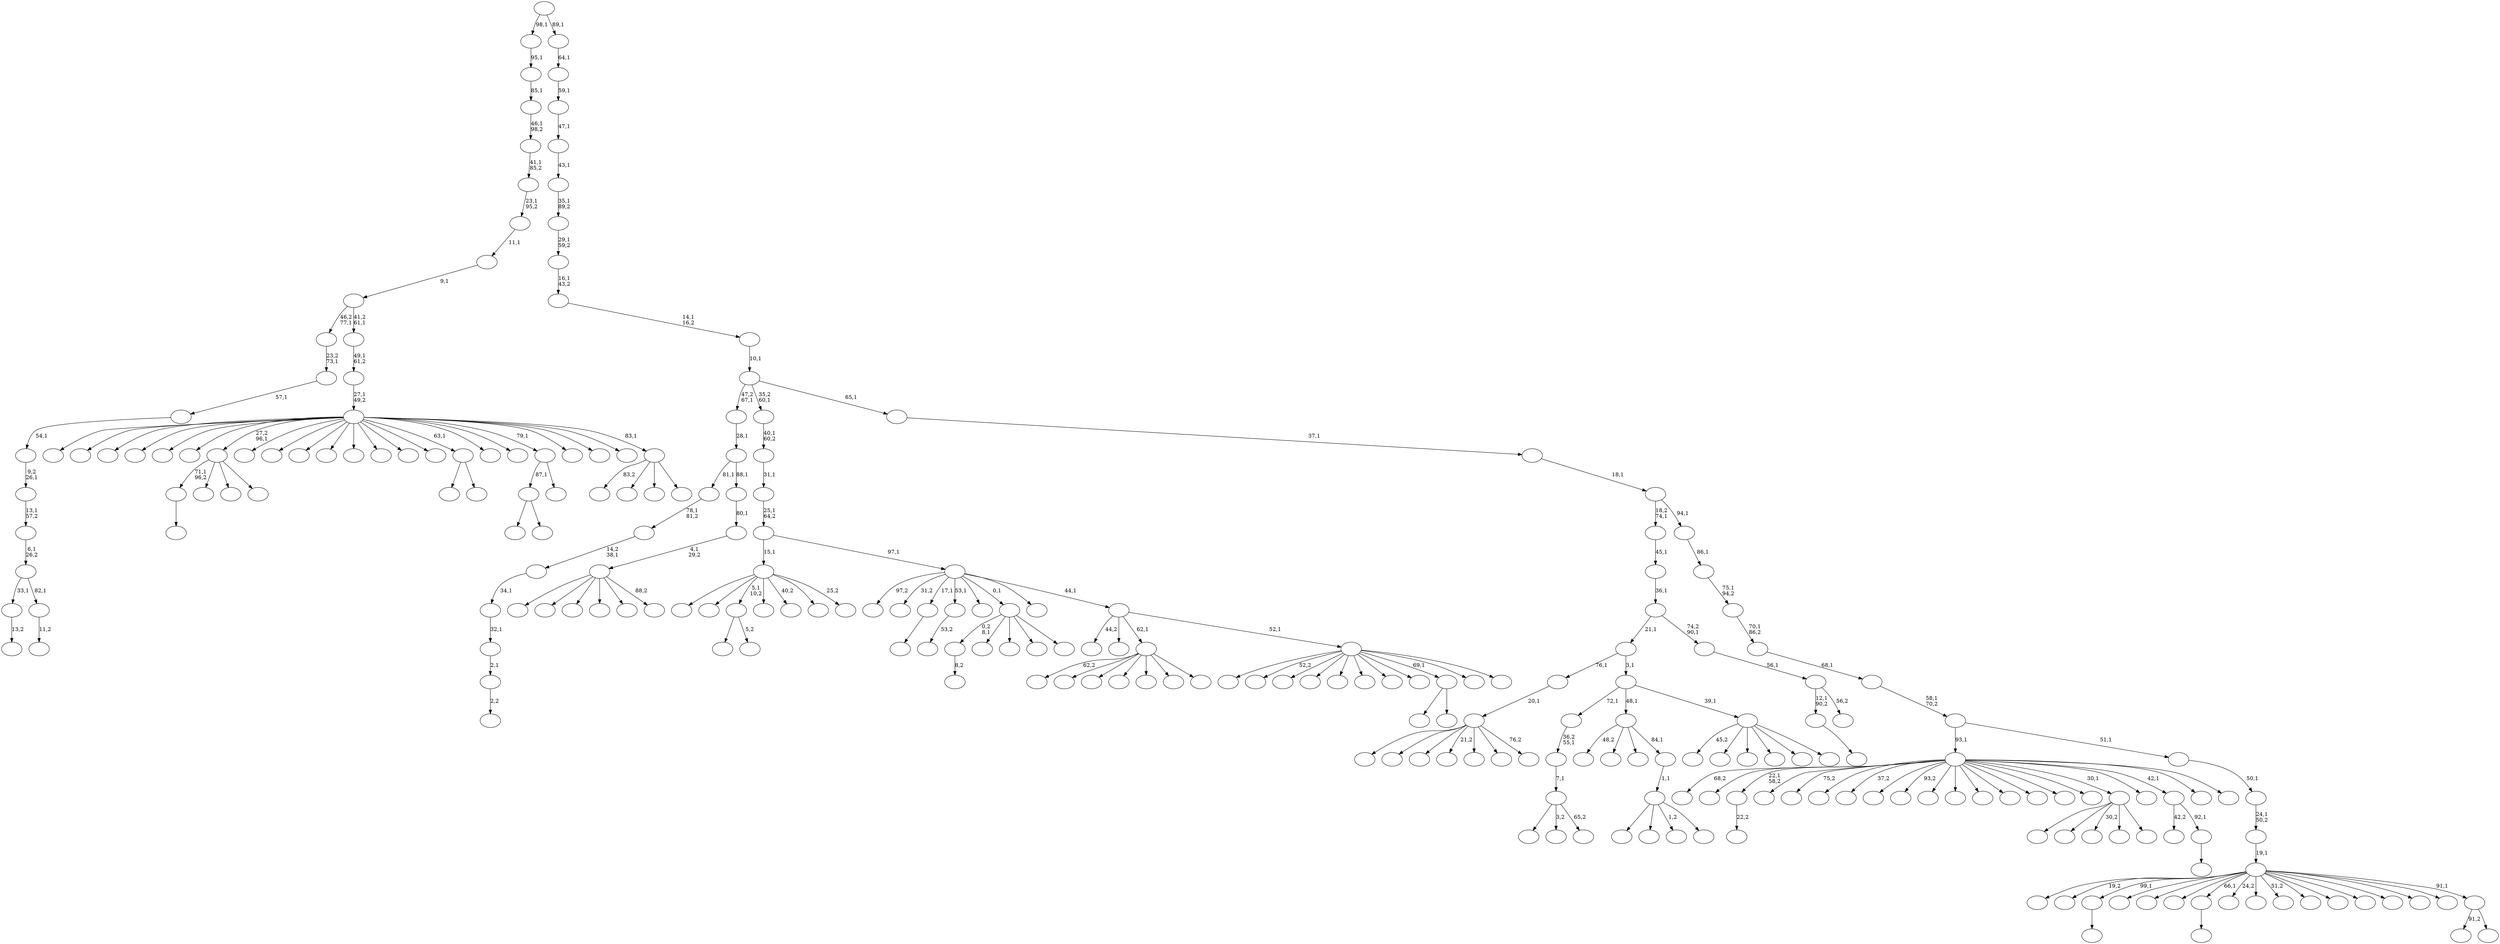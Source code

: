 digraph T {
	250 [label=""]
	249 [label=""]
	248 [label=""]
	247 [label=""]
	246 [label=""]
	245 [label=""]
	244 [label=""]
	243 [label=""]
	242 [label=""]
	241 [label=""]
	240 [label=""]
	239 [label=""]
	238 [label=""]
	237 [label=""]
	236 [label=""]
	235 [label=""]
	234 [label=""]
	233 [label=""]
	232 [label=""]
	231 [label=""]
	230 [label=""]
	229 [label=""]
	228 [label=""]
	227 [label=""]
	226 [label=""]
	225 [label=""]
	224 [label=""]
	223 [label=""]
	222 [label=""]
	221 [label=""]
	220 [label=""]
	219 [label=""]
	218 [label=""]
	217 [label=""]
	216 [label=""]
	215 [label=""]
	214 [label=""]
	213 [label=""]
	212 [label=""]
	211 [label=""]
	210 [label=""]
	209 [label=""]
	208 [label=""]
	207 [label=""]
	206 [label=""]
	205 [label=""]
	204 [label=""]
	203 [label=""]
	202 [label=""]
	201 [label=""]
	200 [label=""]
	199 [label=""]
	198 [label=""]
	197 [label=""]
	196 [label=""]
	195 [label=""]
	194 [label=""]
	193 [label=""]
	192 [label=""]
	191 [label=""]
	190 [label=""]
	189 [label=""]
	188 [label=""]
	187 [label=""]
	186 [label=""]
	185 [label=""]
	184 [label=""]
	183 [label=""]
	182 [label=""]
	181 [label=""]
	180 [label=""]
	179 [label=""]
	178 [label=""]
	177 [label=""]
	176 [label=""]
	175 [label=""]
	174 [label=""]
	173 [label=""]
	172 [label=""]
	171 [label=""]
	170 [label=""]
	169 [label=""]
	168 [label=""]
	167 [label=""]
	166 [label=""]
	165 [label=""]
	164 [label=""]
	163 [label=""]
	162 [label=""]
	161 [label=""]
	160 [label=""]
	159 [label=""]
	158 [label=""]
	157 [label=""]
	156 [label=""]
	155 [label=""]
	154 [label=""]
	153 [label=""]
	152 [label=""]
	151 [label=""]
	150 [label=""]
	149 [label=""]
	148 [label=""]
	147 [label=""]
	146 [label=""]
	145 [label=""]
	144 [label=""]
	143 [label=""]
	142 [label=""]
	141 [label=""]
	140 [label=""]
	139 [label=""]
	138 [label=""]
	137 [label=""]
	136 [label=""]
	135 [label=""]
	134 [label=""]
	133 [label=""]
	132 [label=""]
	131 [label=""]
	130 [label=""]
	129 [label=""]
	128 [label=""]
	127 [label=""]
	126 [label=""]
	125 [label=""]
	124 [label=""]
	123 [label=""]
	122 [label=""]
	121 [label=""]
	120 [label=""]
	119 [label=""]
	118 [label=""]
	117 [label=""]
	116 [label=""]
	115 [label=""]
	114 [label=""]
	113 [label=""]
	112 [label=""]
	111 [label=""]
	110 [label=""]
	109 [label=""]
	108 [label=""]
	107 [label=""]
	106 [label=""]
	105 [label=""]
	104 [label=""]
	103 [label=""]
	102 [label=""]
	101 [label=""]
	100 [label=""]
	99 [label=""]
	98 [label=""]
	97 [label=""]
	96 [label=""]
	95 [label=""]
	94 [label=""]
	93 [label=""]
	92 [label=""]
	91 [label=""]
	90 [label=""]
	89 [label=""]
	88 [label=""]
	87 [label=""]
	86 [label=""]
	85 [label=""]
	84 [label=""]
	83 [label=""]
	82 [label=""]
	81 [label=""]
	80 [label=""]
	79 [label=""]
	78 [label=""]
	77 [label=""]
	76 [label=""]
	75 [label=""]
	74 [label=""]
	73 [label=""]
	72 [label=""]
	71 [label=""]
	70 [label=""]
	69 [label=""]
	68 [label=""]
	67 [label=""]
	66 [label=""]
	65 [label=""]
	64 [label=""]
	63 [label=""]
	62 [label=""]
	61 [label=""]
	60 [label=""]
	59 [label=""]
	58 [label=""]
	57 [label=""]
	56 [label=""]
	55 [label=""]
	54 [label=""]
	53 [label=""]
	52 [label=""]
	51 [label=""]
	50 [label=""]
	49 [label=""]
	48 [label=""]
	47 [label=""]
	46 [label=""]
	45 [label=""]
	44 [label=""]
	43 [label=""]
	42 [label=""]
	41 [label=""]
	40 [label=""]
	39 [label=""]
	38 [label=""]
	37 [label=""]
	36 [label=""]
	35 [label=""]
	34 [label=""]
	33 [label=""]
	32 [label=""]
	31 [label=""]
	30 [label=""]
	29 [label=""]
	28 [label=""]
	27 [label=""]
	26 [label=""]
	25 [label=""]
	24 [label=""]
	23 [label=""]
	22 [label=""]
	21 [label=""]
	20 [label=""]
	19 [label=""]
	18 [label=""]
	17 [label=""]
	16 [label=""]
	15 [label=""]
	14 [label=""]
	13 [label=""]
	12 [label=""]
	11 [label=""]
	10 [label=""]
	9 [label=""]
	8 [label=""]
	7 [label=""]
	6 [label=""]
	5 [label=""]
	4 [label=""]
	3 [label=""]
	2 [label=""]
	1 [label=""]
	0 [label=""]
	243 -> 244 [label="8,2"]
	237 -> 238 [label=""]
	233 -> 247 [label=""]
	233 -> 234 [label="5,2"]
	224 -> 225 [label=""]
	221 -> 222 [label=""]
	219 -> 220 [label="22,2"]
	213 -> 214 [label="13,2"]
	202 -> 203 [label=""]
	199 -> 212 [label=""]
	199 -> 201 [label="3,2"]
	199 -> 200 [label="65,2"]
	198 -> 199 [label="7,1"]
	197 -> 198 [label="36,2\n55,1"]
	194 -> 195 [label="53,2"]
	187 -> 188 [label="2,2"]
	186 -> 187 [label="2,1"]
	185 -> 186 [label="32,1"]
	184 -> 185 [label="34,1"]
	183 -> 184 [label="14,2\n38,1"]
	182 -> 183 [label="78,1\n81,2"]
	174 -> 175 [label=""]
	172 -> 173 [label="11,2"]
	171 -> 213 [label="33,1"]
	171 -> 172 [label="82,1"]
	170 -> 171 [label="6,1\n26,2"]
	169 -> 170 [label="13,1\n57,2"]
	168 -> 169 [label="9,2\n26,1"]
	167 -> 168 [label="54,1"]
	166 -> 167 [label="57,1"]
	165 -> 166 [label="23,2\n73,1"]
	161 -> 202 [label="71,1\n96,2"]
	161 -> 191 [label=""]
	161 -> 179 [label=""]
	161 -> 162 [label=""]
	156 -> 243 [label="0,2\n8,1"]
	156 -> 190 [label=""]
	156 -> 176 [label=""]
	156 -> 160 [label=""]
	156 -> 157 [label=""]
	117 -> 226 [label=""]
	117 -> 215 [label=""]
	117 -> 148 [label=""]
	117 -> 133 [label=""]
	117 -> 121 [label=""]
	117 -> 118 [label="88,2"]
	116 -> 117 [label="4,1\n29,2"]
	115 -> 116 [label="80,1"]
	114 -> 182 [label="81,1"]
	114 -> 115 [label="88,1"]
	113 -> 114 [label="28,1"]
	108 -> 209 [label=""]
	108 -> 109 [label=""]
	105 -> 131 [label=""]
	105 -> 106 [label=""]
	92 -> 108 [label="87,1"]
	92 -> 93 [label=""]
	87 -> 230 [label=""]
	87 -> 210 [label=""]
	87 -> 178 [label="30,2"]
	87 -> 164 [label=""]
	87 -> 88 [label=""]
	85 -> 207 [label=""]
	85 -> 205 [label=""]
	85 -> 136 [label=""]
	85 -> 134 [label="21,2"]
	85 -> 123 [label=""]
	85 -> 91 [label=""]
	85 -> 86 [label="76,2"]
	84 -> 85 [label="20,1"]
	77 -> 78 [label=""]
	76 -> 242 [label="42,2"]
	76 -> 77 [label="92,1"]
	72 -> 250 [label="68,2"]
	72 -> 228 [label=""]
	72 -> 219 [label="22,1\n58,2"]
	72 -> 218 [label=""]
	72 -> 216 [label="75,2"]
	72 -> 154 [label=""]
	72 -> 149 [label="37,2"]
	72 -> 138 [label=""]
	72 -> 130 [label="93,2"]
	72 -> 129 [label=""]
	72 -> 128 [label=""]
	72 -> 119 [label=""]
	72 -> 110 [label=""]
	72 -> 107 [label=""]
	72 -> 103 [label=""]
	72 -> 98 [label=""]
	72 -> 87 [label="30,1"]
	72 -> 83 [label=""]
	72 -> 76 [label="42,1"]
	72 -> 74 [label=""]
	72 -> 73 [label=""]
	67 -> 177 [label=""]
	67 -> 100 [label=""]
	67 -> 99 [label="1,2"]
	67 -> 68 [label=""]
	66 -> 67 [label="1,1"]
	65 -> 248 [label="48,2"]
	65 -> 152 [label=""]
	65 -> 79 [label=""]
	65 -> 66 [label="84,1"]
	63 -> 227 [label="45,2"]
	63 -> 211 [label=""]
	63 -> 153 [label=""]
	63 -> 132 [label=""]
	63 -> 69 [label=""]
	63 -> 64 [label=""]
	62 -> 197 [label="72,1"]
	62 -> 65 [label="48,1"]
	62 -> 63 [label="39,1"]
	61 -> 84 [label="76,1"]
	61 -> 62 [label="3,1"]
	59 -> 224 [label="12,1\n90,2"]
	59 -> 60 [label="56,2"]
	58 -> 59 [label="56,1"]
	57 -> 61 [label="21,1"]
	57 -> 58 [label="74,2\n90,1"]
	56 -> 57 [label="36,1"]
	55 -> 56 [label="45,1"]
	52 -> 241 [label="62,2"]
	52 -> 217 [label=""]
	52 -> 180 [label=""]
	52 -> 141 [label=""]
	52 -> 101 [label=""]
	52 -> 96 [label=""]
	52 -> 53 [label=""]
	50 -> 90 [label=""]
	50 -> 51 [label=""]
	48 -> 249 [label=""]
	48 -> 239 [label=""]
	48 -> 233 [label="5,1\n10,2"]
	48 -> 122 [label=""]
	48 -> 95 [label="40,2"]
	48 -> 89 [label=""]
	48 -> 49 [label="25,2"]
	45 -> 127 [label="83,2"]
	45 -> 126 [label=""]
	45 -> 104 [label=""]
	45 -> 46 [label=""]
	44 -> 245 [label=""]
	44 -> 232 [label=""]
	44 -> 223 [label=""]
	44 -> 206 [label=""]
	44 -> 204 [label=""]
	44 -> 196 [label=""]
	44 -> 161 [label="27,2\n96,1"]
	44 -> 158 [label=""]
	44 -> 155 [label=""]
	44 -> 150 [label=""]
	44 -> 145 [label=""]
	44 -> 140 [label=""]
	44 -> 135 [label=""]
	44 -> 124 [label=""]
	44 -> 111 [label=""]
	44 -> 105 [label="63,1"]
	44 -> 102 [label=""]
	44 -> 94 [label=""]
	44 -> 92 [label="79,1"]
	44 -> 80 [label=""]
	44 -> 75 [label=""]
	44 -> 71 [label=""]
	44 -> 45 [label="83,1"]
	43 -> 44 [label="27,1\n49,2"]
	42 -> 43 [label="49,1\n61,2"]
	41 -> 165 [label="46,2\n77,1"]
	41 -> 42 [label="41,2\n61,1"]
	40 -> 41 [label="9,1"]
	39 -> 40 [label="11,1"]
	38 -> 39 [label="23,1\n95,2"]
	37 -> 38 [label="41,1\n85,2"]
	36 -> 37 [label="46,1\n98,2"]
	35 -> 36 [label="85,1"]
	34 -> 35 [label="95,1"]
	32 -> 208 [label=""]
	32 -> 193 [label="52,2"]
	32 -> 163 [label=""]
	32 -> 151 [label=""]
	32 -> 143 [label=""]
	32 -> 125 [label=""]
	32 -> 112 [label=""]
	32 -> 81 [label=""]
	32 -> 50 [label="69,1"]
	32 -> 47 [label=""]
	32 -> 33 [label=""]
	31 -> 231 [label="44,2"]
	31 -> 159 [label=""]
	31 -> 52 [label="62,1"]
	31 -> 32 [label="52,1"]
	30 -> 235 [label="97,2"]
	30 -> 229 [label="31,2"]
	30 -> 221 [label="17,1"]
	30 -> 194 [label="53,1"]
	30 -> 181 [label=""]
	30 -> 156 [label="0,1"]
	30 -> 70 [label=""]
	30 -> 31 [label="44,1"]
	29 -> 48 [label="15,1"]
	29 -> 30 [label="97,1"]
	28 -> 29 [label="25,1\n64,2"]
	27 -> 28 [label="31,1"]
	26 -> 27 [label="40,1\n60,2"]
	24 -> 142 [label="91,2"]
	24 -> 25 [label=""]
	23 -> 246 [label=""]
	23 -> 240 [label="19,2"]
	23 -> 237 [label="99,1"]
	23 -> 236 [label=""]
	23 -> 192 [label=""]
	23 -> 189 [label=""]
	23 -> 174 [label="66,1"]
	23 -> 147 [label="24,2"]
	23 -> 146 [label=""]
	23 -> 144 [label="51,2"]
	23 -> 139 [label=""]
	23 -> 137 [label=""]
	23 -> 120 [label=""]
	23 -> 97 [label=""]
	23 -> 82 [label=""]
	23 -> 54 [label=""]
	23 -> 24 [label="91,1"]
	22 -> 23 [label="19,1"]
	21 -> 22 [label="24,1\n50,2"]
	20 -> 21 [label="50,1"]
	19 -> 72 [label="93,1"]
	19 -> 20 [label="51,1"]
	18 -> 19 [label="58,1\n70,2"]
	17 -> 18 [label="68,1"]
	16 -> 17 [label="70,1\n86,2"]
	15 -> 16 [label="75,1\n94,2"]
	14 -> 15 [label="86,1"]
	13 -> 55 [label="18,2\n74,1"]
	13 -> 14 [label="94,1"]
	12 -> 13 [label="18,1"]
	11 -> 12 [label="37,1"]
	10 -> 113 [label="47,2\n67,1"]
	10 -> 26 [label="35,2\n60,1"]
	10 -> 11 [label="65,1"]
	9 -> 10 [label="10,1"]
	8 -> 9 [label="14,1\n16,2"]
	7 -> 8 [label="16,1\n43,2"]
	6 -> 7 [label="29,1\n59,2"]
	5 -> 6 [label="35,1\n89,2"]
	4 -> 5 [label="43,1"]
	3 -> 4 [label="47,1"]
	2 -> 3 [label="59,1"]
	1 -> 2 [label="64,1"]
	0 -> 34 [label="98,1"]
	0 -> 1 [label="89,1"]
}
